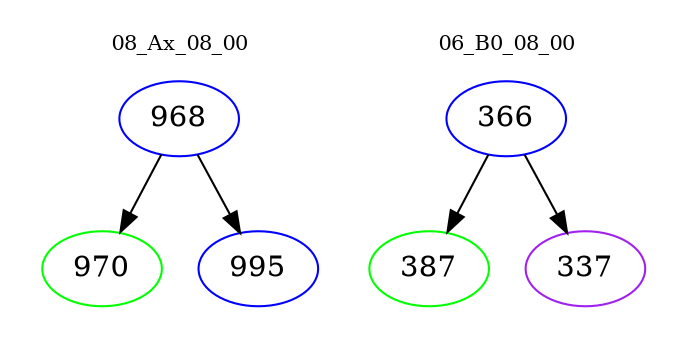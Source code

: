 digraph{
subgraph cluster_0 {
color = white
label = "08_Ax_08_00";
fontsize=10;
T0_968 [label="968", color="blue"]
T0_968 -> T0_970 [color="black"]
T0_970 [label="970", color="green"]
T0_968 -> T0_995 [color="black"]
T0_995 [label="995", color="blue"]
}
subgraph cluster_1 {
color = white
label = "06_B0_08_00";
fontsize=10;
T1_366 [label="366", color="blue"]
T1_366 -> T1_387 [color="black"]
T1_387 [label="387", color="green"]
T1_366 -> T1_337 [color="black"]
T1_337 [label="337", color="purple"]
}
}
